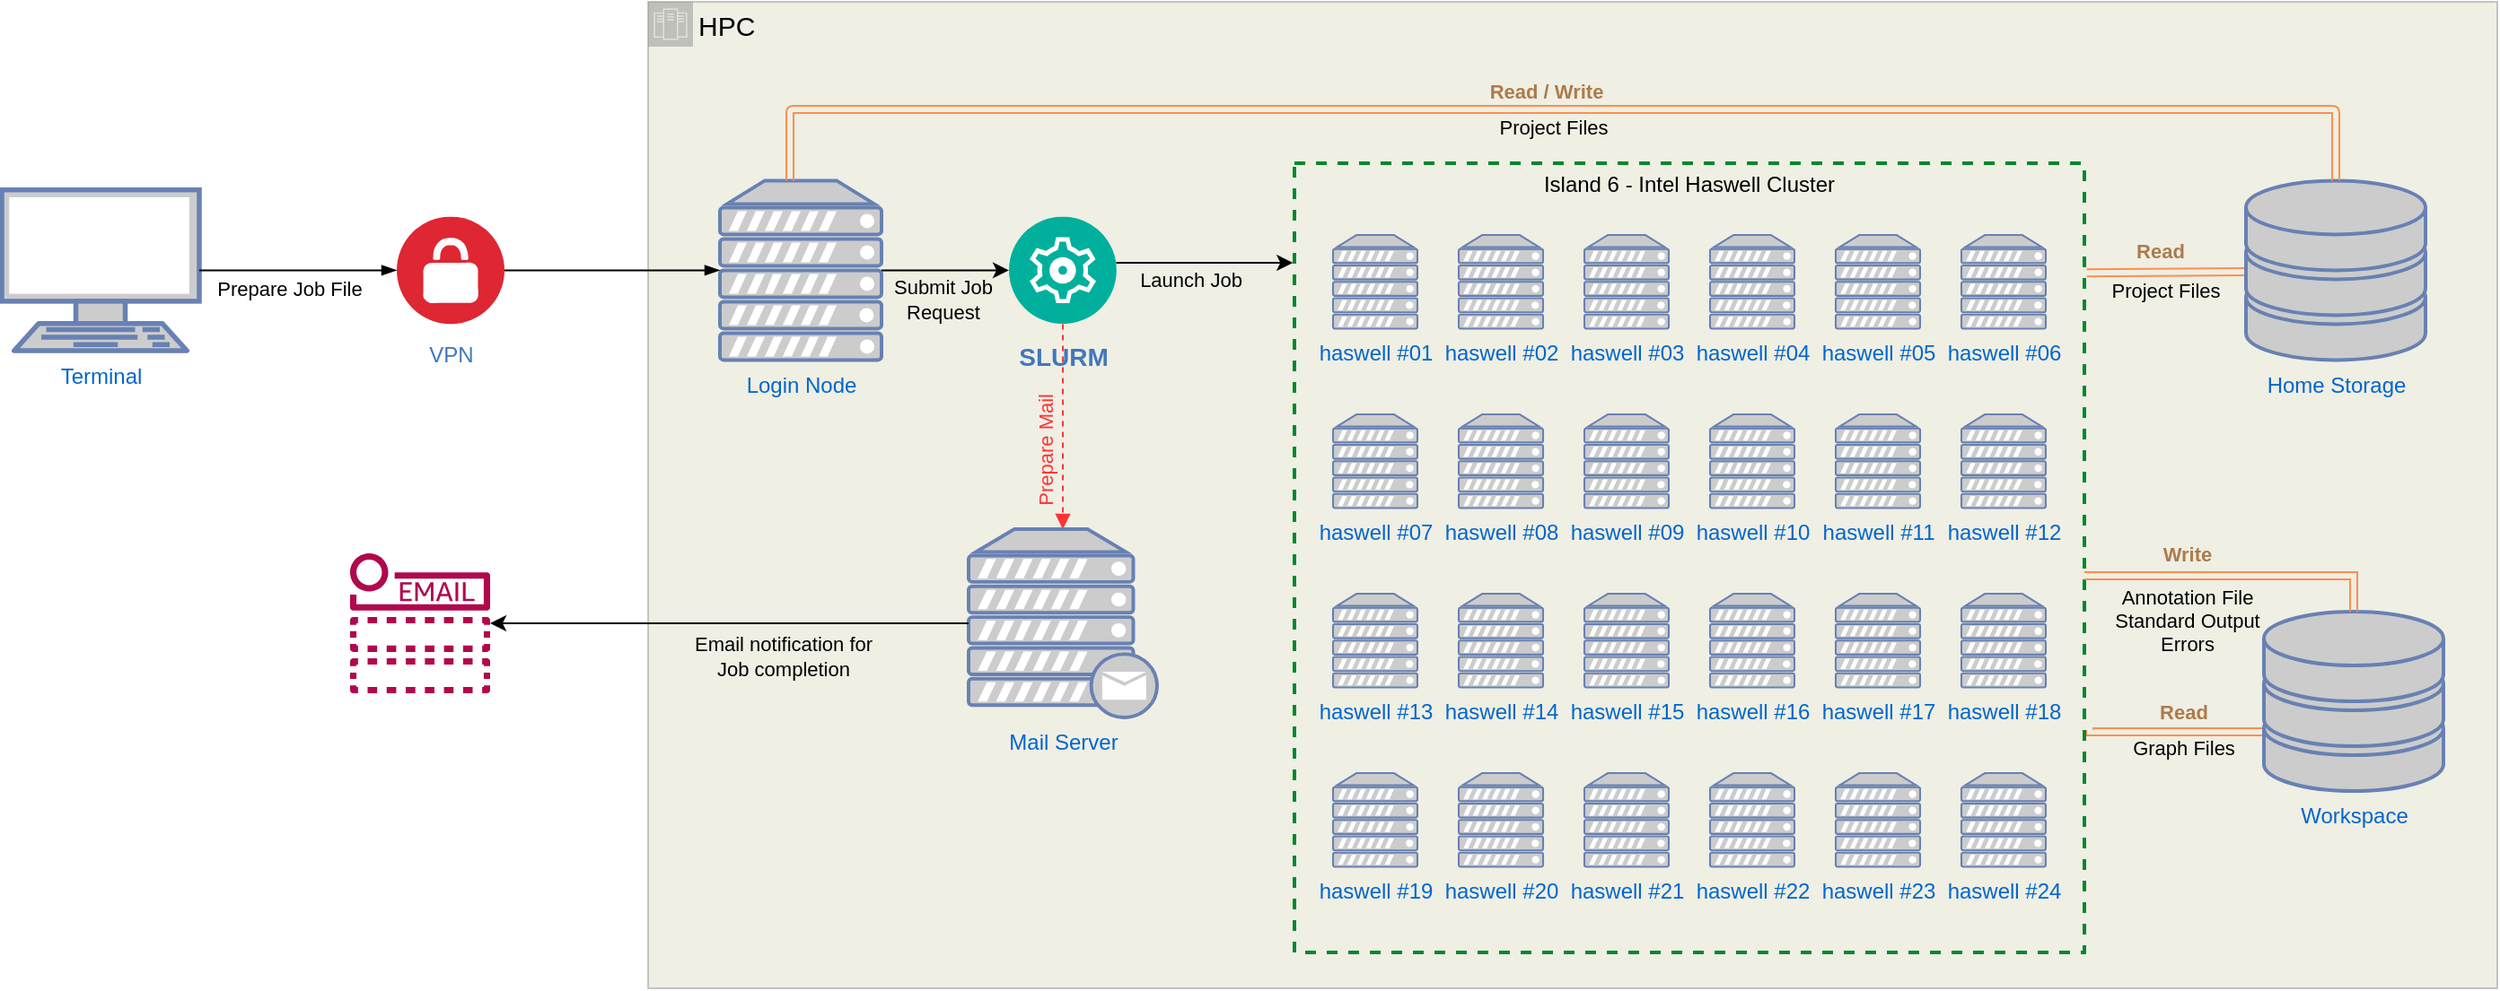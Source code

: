 <mxfile version="21.6.8" type="device">
  <diagram name="Page-1" id="ip5mfq6mZ9e08EdxUCp0">
    <mxGraphModel dx="1434" dy="838" grid="1" gridSize="10" guides="1" tooltips="1" connect="1" arrows="1" fold="1" page="1" pageScale="1" pageWidth="827" pageHeight="1169" math="0" shadow="0">
      <root>
        <mxCell id="0" />
        <mxCell id="1" parent="0" />
        <mxCell id="GM6LKakHsOpX3G1ed7Ud-50" value="&lt;font style=&quot;font-size: 15px;&quot;&gt;HPC&lt;/font&gt;" style="shape=mxgraph.ibm.box;prType=zone;fontStyle=0;verticalAlign=top;align=left;spacingLeft=32;spacingTop=4;fillColor=#DFE0CA;rounded=0;whiteSpace=wrap;html=1;strokeColor=#919191;strokeWidth=1;dashed=0;container=1;spacing=-4;collapsible=0;expand=0;recursiveResize=0;opacity=50;" parent="1" vertex="1">
          <mxGeometry x="460" y="80" width="1030" height="550" as="geometry" />
        </mxCell>
        <mxCell id="GM6LKakHsOpX3G1ed7Ud-171" style="edgeStyle=elbowEdgeStyle;rounded=0;orthogonalLoop=1;jettySize=auto;html=1;exitX=1.007;exitY=0.75;exitDx=0;exitDy=0;entryX=0;entryY=0.86;entryDx=0;entryDy=0;entryPerimeter=0;elbow=vertical;shape=link;strokeColor=#FF8E4D;exitPerimeter=0;" parent="GM6LKakHsOpX3G1ed7Ud-50" edge="1">
          <mxGeometry relative="1" as="geometry">
            <mxPoint x="803.08" y="406" as="sourcePoint" />
            <mxPoint x="900" y="407.6" as="targetPoint" />
          </mxGeometry>
        </mxCell>
        <mxCell id="GM6LKakHsOpX3G1ed7Ud-174" value="Read" style="edgeLabel;html=1;align=center;verticalAlign=middle;resizable=0;points=[];labelBackgroundColor=none;fontColor=#AD7B4C;fontStyle=1" parent="GM6LKakHsOpX3G1ed7Ud-171" vertex="1" connectable="0">
          <mxGeometry x="0.338" y="1" relative="1" as="geometry">
            <mxPoint x="-13" y="-10" as="offset" />
          </mxGeometry>
        </mxCell>
        <mxCell id="GM6LKakHsOpX3G1ed7Ud-176" value="Graph Files" style="edgeLabel;html=1;align=center;verticalAlign=middle;resizable=0;points=[];labelBackgroundColor=none;" parent="GM6LKakHsOpX3G1ed7Ud-171" vertex="1" connectable="0">
          <mxGeometry x="0.101" y="-3" relative="1" as="geometry">
            <mxPoint x="-1" y="6" as="offset" />
          </mxGeometry>
        </mxCell>
        <mxCell id="GM6LKakHsOpX3G1ed7Ud-72" value="Island 6 - Intel Haswell Cluster" style="fontStyle=0;verticalAlign=top;align=center;spacingTop=-2;fillColor=none;rounded=0;whiteSpace=wrap;html=1;strokeColor=#00882B;strokeWidth=2;dashed=1;container=1;collapsible=0;expand=0;recursiveResize=0;" parent="GM6LKakHsOpX3G1ed7Ud-50" vertex="1">
          <mxGeometry x="360" y="90" width="440" height="440" as="geometry" />
        </mxCell>
        <mxCell id="GM6LKakHsOpX3G1ed7Ud-4" value="haswell #01" style="fontColor=#0066CC;verticalAlign=top;verticalLabelPosition=bottom;labelPosition=center;align=center;html=1;outlineConnect=0;fillColor=#CCCCCC;strokeColor=#6881B3;gradientColor=none;gradientDirection=north;strokeWidth=2;shape=mxgraph.networks.server;" parent="GM6LKakHsOpX3G1ed7Ud-72" vertex="1">
          <mxGeometry x="21.5" y="40" width="47" height="52.23" as="geometry" />
        </mxCell>
        <mxCell id="GM6LKakHsOpX3G1ed7Ud-148" value="haswell #02" style="fontColor=#0066CC;verticalAlign=top;verticalLabelPosition=bottom;labelPosition=center;align=center;html=1;outlineConnect=0;fillColor=#CCCCCC;strokeColor=#6881B3;gradientColor=none;gradientDirection=north;strokeWidth=2;shape=mxgraph.networks.server;" parent="GM6LKakHsOpX3G1ed7Ud-72" vertex="1">
          <mxGeometry x="91.5" y="40" width="47" height="52.23" as="geometry" />
        </mxCell>
        <mxCell id="GM6LKakHsOpX3G1ed7Ud-149" value="haswell #03" style="fontColor=#0066CC;verticalAlign=top;verticalLabelPosition=bottom;labelPosition=center;align=center;html=1;outlineConnect=0;fillColor=#CCCCCC;strokeColor=#6881B3;gradientColor=none;gradientDirection=north;strokeWidth=2;shape=mxgraph.networks.server;" parent="GM6LKakHsOpX3G1ed7Ud-72" vertex="1">
          <mxGeometry x="161.5" y="40" width="47" height="52.23" as="geometry" />
        </mxCell>
        <mxCell id="GM6LKakHsOpX3G1ed7Ud-150" value="haswell #04" style="fontColor=#0066CC;verticalAlign=top;verticalLabelPosition=bottom;labelPosition=center;align=center;html=1;outlineConnect=0;fillColor=#CCCCCC;strokeColor=#6881B3;gradientColor=none;gradientDirection=north;strokeWidth=2;shape=mxgraph.networks.server;" parent="GM6LKakHsOpX3G1ed7Ud-72" vertex="1">
          <mxGeometry x="231.5" y="40" width="47" height="52.23" as="geometry" />
        </mxCell>
        <mxCell id="GM6LKakHsOpX3G1ed7Ud-151" value="haswell #05" style="fontColor=#0066CC;verticalAlign=top;verticalLabelPosition=bottom;labelPosition=center;align=center;html=1;outlineConnect=0;fillColor=#CCCCCC;strokeColor=#6881B3;gradientColor=none;gradientDirection=north;strokeWidth=2;shape=mxgraph.networks.server;" parent="GM6LKakHsOpX3G1ed7Ud-72" vertex="1">
          <mxGeometry x="301.5" y="40" width="47" height="52.23" as="geometry" />
        </mxCell>
        <mxCell id="GM6LKakHsOpX3G1ed7Ud-152" value="haswell #06" style="fontColor=#0066CC;verticalAlign=top;verticalLabelPosition=bottom;labelPosition=center;align=center;html=1;outlineConnect=0;fillColor=#CCCCCC;strokeColor=#6881B3;gradientColor=none;gradientDirection=north;strokeWidth=2;shape=mxgraph.networks.server;" parent="GM6LKakHsOpX3G1ed7Ud-72" vertex="1">
          <mxGeometry x="371.5" y="40" width="47" height="52.23" as="geometry" />
        </mxCell>
        <mxCell id="GM6LKakHsOpX3G1ed7Ud-153" value="haswell #07" style="fontColor=#0066CC;verticalAlign=top;verticalLabelPosition=bottom;labelPosition=center;align=center;html=1;outlineConnect=0;fillColor=#CCCCCC;strokeColor=#6881B3;gradientColor=none;gradientDirection=north;strokeWidth=2;shape=mxgraph.networks.server;" parent="GM6LKakHsOpX3G1ed7Ud-72" vertex="1">
          <mxGeometry x="21.5" y="140" width="47" height="52.23" as="geometry" />
        </mxCell>
        <mxCell id="GM6LKakHsOpX3G1ed7Ud-154" value="haswell #08" style="fontColor=#0066CC;verticalAlign=top;verticalLabelPosition=bottom;labelPosition=center;align=center;html=1;outlineConnect=0;fillColor=#CCCCCC;strokeColor=#6881B3;gradientColor=none;gradientDirection=north;strokeWidth=2;shape=mxgraph.networks.server;" parent="GM6LKakHsOpX3G1ed7Ud-72" vertex="1">
          <mxGeometry x="91.5" y="140" width="47" height="52.23" as="geometry" />
        </mxCell>
        <mxCell id="GM6LKakHsOpX3G1ed7Ud-155" value="haswell #09" style="fontColor=#0066CC;verticalAlign=top;verticalLabelPosition=bottom;labelPosition=center;align=center;html=1;outlineConnect=0;fillColor=#CCCCCC;strokeColor=#6881B3;gradientColor=none;gradientDirection=north;strokeWidth=2;shape=mxgraph.networks.server;" parent="GM6LKakHsOpX3G1ed7Ud-72" vertex="1">
          <mxGeometry x="161.5" y="140" width="47" height="52.23" as="geometry" />
        </mxCell>
        <mxCell id="GM6LKakHsOpX3G1ed7Ud-156" value="haswell #10" style="fontColor=#0066CC;verticalAlign=top;verticalLabelPosition=bottom;labelPosition=center;align=center;html=1;outlineConnect=0;fillColor=#CCCCCC;strokeColor=#6881B3;gradientColor=none;gradientDirection=north;strokeWidth=2;shape=mxgraph.networks.server;" parent="GM6LKakHsOpX3G1ed7Ud-72" vertex="1">
          <mxGeometry x="231.5" y="140" width="47" height="52.23" as="geometry" />
        </mxCell>
        <mxCell id="GM6LKakHsOpX3G1ed7Ud-157" value="haswell #11" style="fontColor=#0066CC;verticalAlign=top;verticalLabelPosition=bottom;labelPosition=center;align=center;html=1;outlineConnect=0;fillColor=#CCCCCC;strokeColor=#6881B3;gradientColor=none;gradientDirection=north;strokeWidth=2;shape=mxgraph.networks.server;" parent="GM6LKakHsOpX3G1ed7Ud-72" vertex="1">
          <mxGeometry x="301.5" y="140" width="47" height="52.23" as="geometry" />
        </mxCell>
        <mxCell id="GM6LKakHsOpX3G1ed7Ud-158" value="haswell #12" style="fontColor=#0066CC;verticalAlign=top;verticalLabelPosition=bottom;labelPosition=center;align=center;html=1;outlineConnect=0;fillColor=#CCCCCC;strokeColor=#6881B3;gradientColor=none;gradientDirection=north;strokeWidth=2;shape=mxgraph.networks.server;" parent="GM6LKakHsOpX3G1ed7Ud-72" vertex="1">
          <mxGeometry x="371.5" y="140" width="47" height="52.23" as="geometry" />
        </mxCell>
        <mxCell id="GM6LKakHsOpX3G1ed7Ud-159" value="haswell #13" style="fontColor=#0066CC;verticalAlign=top;verticalLabelPosition=bottom;labelPosition=center;align=center;html=1;outlineConnect=0;fillColor=#CCCCCC;strokeColor=#6881B3;gradientColor=none;gradientDirection=north;strokeWidth=2;shape=mxgraph.networks.server;" parent="GM6LKakHsOpX3G1ed7Ud-72" vertex="1">
          <mxGeometry x="21.5" y="240" width="47" height="52.23" as="geometry" />
        </mxCell>
        <mxCell id="GM6LKakHsOpX3G1ed7Ud-160" value="haswell #14" style="fontColor=#0066CC;verticalAlign=top;verticalLabelPosition=bottom;labelPosition=center;align=center;html=1;outlineConnect=0;fillColor=#CCCCCC;strokeColor=#6881B3;gradientColor=none;gradientDirection=north;strokeWidth=2;shape=mxgraph.networks.server;" parent="GM6LKakHsOpX3G1ed7Ud-72" vertex="1">
          <mxGeometry x="91.5" y="240" width="47" height="52.23" as="geometry" />
        </mxCell>
        <mxCell id="GM6LKakHsOpX3G1ed7Ud-161" value="haswell #15" style="fontColor=#0066CC;verticalAlign=top;verticalLabelPosition=bottom;labelPosition=center;align=center;html=1;outlineConnect=0;fillColor=#CCCCCC;strokeColor=#6881B3;gradientColor=none;gradientDirection=north;strokeWidth=2;shape=mxgraph.networks.server;" parent="GM6LKakHsOpX3G1ed7Ud-72" vertex="1">
          <mxGeometry x="161.5" y="240" width="47" height="52.23" as="geometry" />
        </mxCell>
        <mxCell id="GM6LKakHsOpX3G1ed7Ud-162" value="haswell #16" style="fontColor=#0066CC;verticalAlign=top;verticalLabelPosition=bottom;labelPosition=center;align=center;html=1;outlineConnect=0;fillColor=#CCCCCC;strokeColor=#6881B3;gradientColor=none;gradientDirection=north;strokeWidth=2;shape=mxgraph.networks.server;" parent="GM6LKakHsOpX3G1ed7Ud-72" vertex="1">
          <mxGeometry x="231.5" y="240" width="47" height="52.23" as="geometry" />
        </mxCell>
        <mxCell id="GM6LKakHsOpX3G1ed7Ud-163" value="haswell #17" style="fontColor=#0066CC;verticalAlign=top;verticalLabelPosition=bottom;labelPosition=center;align=center;html=1;outlineConnect=0;fillColor=#CCCCCC;strokeColor=#6881B3;gradientColor=none;gradientDirection=north;strokeWidth=2;shape=mxgraph.networks.server;" parent="GM6LKakHsOpX3G1ed7Ud-72" vertex="1">
          <mxGeometry x="301.5" y="240" width="47" height="52.23" as="geometry" />
        </mxCell>
        <mxCell id="GM6LKakHsOpX3G1ed7Ud-164" value="haswell #18" style="fontColor=#0066CC;verticalAlign=top;verticalLabelPosition=bottom;labelPosition=center;align=center;html=1;outlineConnect=0;fillColor=#CCCCCC;strokeColor=#6881B3;gradientColor=none;gradientDirection=north;strokeWidth=2;shape=mxgraph.networks.server;" parent="GM6LKakHsOpX3G1ed7Ud-72" vertex="1">
          <mxGeometry x="371.5" y="240" width="47" height="52.23" as="geometry" />
        </mxCell>
        <mxCell id="GM6LKakHsOpX3G1ed7Ud-165" value="haswell #19" style="fontColor=#0066CC;verticalAlign=top;verticalLabelPosition=bottom;labelPosition=center;align=center;html=1;outlineConnect=0;fillColor=#CCCCCC;strokeColor=#6881B3;gradientColor=none;gradientDirection=north;strokeWidth=2;shape=mxgraph.networks.server;" parent="GM6LKakHsOpX3G1ed7Ud-72" vertex="1">
          <mxGeometry x="21.5" y="340" width="47" height="52.23" as="geometry" />
        </mxCell>
        <mxCell id="GM6LKakHsOpX3G1ed7Ud-166" value="haswell #20" style="fontColor=#0066CC;verticalAlign=top;verticalLabelPosition=bottom;labelPosition=center;align=center;html=1;outlineConnect=0;fillColor=#CCCCCC;strokeColor=#6881B3;gradientColor=none;gradientDirection=north;strokeWidth=2;shape=mxgraph.networks.server;" parent="GM6LKakHsOpX3G1ed7Ud-72" vertex="1">
          <mxGeometry x="91.5" y="340" width="47" height="52.23" as="geometry" />
        </mxCell>
        <mxCell id="GM6LKakHsOpX3G1ed7Ud-167" value="haswell #21" style="fontColor=#0066CC;verticalAlign=top;verticalLabelPosition=bottom;labelPosition=center;align=center;html=1;outlineConnect=0;fillColor=#CCCCCC;strokeColor=#6881B3;gradientColor=none;gradientDirection=north;strokeWidth=2;shape=mxgraph.networks.server;" parent="GM6LKakHsOpX3G1ed7Ud-72" vertex="1">
          <mxGeometry x="161.5" y="340" width="47" height="52.23" as="geometry" />
        </mxCell>
        <mxCell id="GM6LKakHsOpX3G1ed7Ud-168" value="haswell #22" style="fontColor=#0066CC;verticalAlign=top;verticalLabelPosition=bottom;labelPosition=center;align=center;html=1;outlineConnect=0;fillColor=#CCCCCC;strokeColor=#6881B3;gradientColor=none;gradientDirection=north;strokeWidth=2;shape=mxgraph.networks.server;" parent="GM6LKakHsOpX3G1ed7Ud-72" vertex="1">
          <mxGeometry x="231.5" y="340" width="47" height="52.23" as="geometry" />
        </mxCell>
        <mxCell id="GM6LKakHsOpX3G1ed7Ud-169" value="haswell #23" style="fontColor=#0066CC;verticalAlign=top;verticalLabelPosition=bottom;labelPosition=center;align=center;html=1;outlineConnect=0;fillColor=#CCCCCC;strokeColor=#6881B3;gradientColor=none;gradientDirection=north;strokeWidth=2;shape=mxgraph.networks.server;" parent="GM6LKakHsOpX3G1ed7Ud-72" vertex="1">
          <mxGeometry x="301.5" y="340" width="47" height="52.23" as="geometry" />
        </mxCell>
        <mxCell id="GM6LKakHsOpX3G1ed7Ud-170" value="haswell #24" style="fontColor=#0066CC;verticalAlign=top;verticalLabelPosition=bottom;labelPosition=center;align=center;html=1;outlineConnect=0;fillColor=#CCCCCC;strokeColor=#6881B3;gradientColor=none;gradientDirection=north;strokeWidth=2;shape=mxgraph.networks.server;" parent="GM6LKakHsOpX3G1ed7Ud-72" vertex="1">
          <mxGeometry x="371.5" y="340" width="47" height="52.23" as="geometry" />
        </mxCell>
        <mxCell id="GM6LKakHsOpX3G1ed7Ud-53" style="edgeStyle=elbowEdgeStyle;rounded=0;orthogonalLoop=1;jettySize=auto;html=1;entryX=-0.002;entryY=0.126;entryDx=0;entryDy=0;entryPerimeter=0;elbow=vertical;" parent="GM6LKakHsOpX3G1ed7Ud-50" source="GM6LKakHsOpX3G1ed7Ud-46" target="GM6LKakHsOpX3G1ed7Ud-72" edge="1">
          <mxGeometry relative="1" as="geometry" />
        </mxCell>
        <mxCell id="GM6LKakHsOpX3G1ed7Ud-58" value="Launch Job" style="edgeLabel;html=1;align=center;verticalAlign=middle;resizable=0;points=[];labelBackgroundColor=none;" parent="GM6LKakHsOpX3G1ed7Ud-53" vertex="1" connectable="0">
          <mxGeometry x="-0.229" y="-3" relative="1" as="geometry">
            <mxPoint x="3" y="6" as="offset" />
          </mxGeometry>
        </mxCell>
        <mxCell id="GM6LKakHsOpX3G1ed7Ud-56" style="edgeStyle=orthogonalEdgeStyle;rounded=0;orthogonalLoop=1;jettySize=auto;html=1;labelBackgroundColor=#73FFB4;dashed=1;strokeColor=#FF3333;startArrow=none;startFill=0;endArrow=block;endFill=1;" parent="GM6LKakHsOpX3G1ed7Ud-50" source="GM6LKakHsOpX3G1ed7Ud-46" target="GM6LKakHsOpX3G1ed7Ud-15" edge="1">
          <mxGeometry relative="1" as="geometry" />
        </mxCell>
        <mxCell id="GM6LKakHsOpX3G1ed7Ud-70" value="Prepare Mail" style="edgeLabel;html=1;align=center;verticalAlign=middle;resizable=0;points=[];labelBackgroundColor=none;rotation=-90;fontColor=#FF3333;" parent="GM6LKakHsOpX3G1ed7Ud-56" vertex="1" connectable="0">
          <mxGeometry x="0.371" y="-2" relative="1" as="geometry">
            <mxPoint x="-8" y="-8" as="offset" />
          </mxGeometry>
        </mxCell>
        <mxCell id="GM6LKakHsOpX3G1ed7Ud-46" value="&lt;span style=&quot;&quot;&gt;&lt;b&gt;&lt;font style=&quot;font-size: 14px;&quot;&gt;SLURM&lt;/font&gt;&lt;/b&gt;&lt;/span&gt;" style="image;aspect=fixed;perimeter=ellipsePerimeter;html=1;align=center;shadow=0;dashed=0;fontColor=#4277BB;labelBackgroundColor=none;fontSize=12;spacingTop=3;image=img/lib/ibm/management/management.svg;labelBorderColor=none;imageBackground=none;" parent="GM6LKakHsOpX3G1ed7Ud-50" vertex="1">
          <mxGeometry x="201" y="119.69" width="60" height="60" as="geometry" />
        </mxCell>
        <mxCell id="GM6LKakHsOpX3G1ed7Ud-15" value="Mail Server" style="fontColor=#0066CC;verticalAlign=top;verticalLabelPosition=bottom;labelPosition=center;align=center;html=1;outlineConnect=0;fillColor=#CCCCCC;strokeColor=#6881B3;gradientColor=none;gradientDirection=north;strokeWidth=2;shape=mxgraph.networks.mail_server;" parent="GM6LKakHsOpX3G1ed7Ud-50" vertex="1">
          <mxGeometry x="178.5" y="294" width="105" height="105" as="geometry" />
        </mxCell>
        <mxCell id="GM6LKakHsOpX3G1ed7Ud-13" value="Login Node" style="fontColor=#0066CC;verticalAlign=top;verticalLabelPosition=bottom;labelPosition=center;align=center;html=1;outlineConnect=0;fillColor=#CCCCCC;strokeColor=#6881B3;gradientColor=none;gradientDirection=north;strokeWidth=2;shape=mxgraph.networks.server;" parent="GM6LKakHsOpX3G1ed7Ud-50" vertex="1">
          <mxGeometry x="40" y="99.69" width="90" height="100" as="geometry" />
        </mxCell>
        <mxCell id="GM6LKakHsOpX3G1ed7Ud-52" style="edgeStyle=orthogonalEdgeStyle;rounded=0;orthogonalLoop=1;jettySize=auto;html=1;" parent="GM6LKakHsOpX3G1ed7Ud-50" source="GM6LKakHsOpX3G1ed7Ud-13" target="GM6LKakHsOpX3G1ed7Ud-46" edge="1">
          <mxGeometry relative="1" as="geometry" />
        </mxCell>
        <mxCell id="GM6LKakHsOpX3G1ed7Ud-59" value="Submit Job&lt;br&gt;Request" style="edgeLabel;html=1;align=center;verticalAlign=middle;resizable=0;points=[];labelBackgroundColor=none;" parent="GM6LKakHsOpX3G1ed7Ud-52" vertex="1" connectable="0">
          <mxGeometry x="-0.187" y="1" relative="1" as="geometry">
            <mxPoint x="5" y="17" as="offset" />
          </mxGeometry>
        </mxCell>
        <mxCell id="GM6LKakHsOpX3G1ed7Ud-62" value="Read" style="edgeLabel;html=1;align=center;verticalAlign=middle;resizable=0;points=[];labelBackgroundColor=none;fontColor=#AD7B4C;fontStyle=1" parent="GM6LKakHsOpX3G1ed7Ud-50" vertex="1" connectable="0">
          <mxGeometry x="844.995" y="140.002" as="geometry">
            <mxPoint x="-3" y="-1" as="offset" />
          </mxGeometry>
        </mxCell>
        <mxCell id="GM6LKakHsOpX3G1ed7Ud-67" value="Project Files" style="edgeLabel;html=1;align=center;verticalAlign=middle;resizable=0;points=[];fontColor=default;labelBackgroundColor=none;" parent="GM6LKakHsOpX3G1ed7Ud-50" vertex="1" connectable="0">
          <mxGeometry x="844.998" y="161.002" as="geometry" />
        </mxCell>
        <mxCell id="GM6LKakHsOpX3G1ed7Ud-37" style="edgeStyle=elbowEdgeStyle;rounded=0;orthogonalLoop=1;jettySize=auto;html=1;strokeColor=#FF8E4D;shape=link;exitX=1.003;exitY=0.139;exitDx=0;exitDy=0;exitPerimeter=0;elbow=vertical;" parent="GM6LKakHsOpX3G1ed7Ud-50" source="GM6LKakHsOpX3G1ed7Ud-72" edge="1">
          <mxGeometry relative="1" as="geometry">
            <mxPoint x="770.88" y="150.24" as="sourcePoint" />
            <mxPoint x="889.12" y="149.999" as="targetPoint" />
          </mxGeometry>
        </mxCell>
        <mxCell id="GM6LKakHsOpX3G1ed7Ud-63" value="Workspace" style="fontColor=#0066CC;verticalAlign=top;verticalLabelPosition=bottom;labelPosition=center;align=center;html=1;outlineConnect=0;fillColor=#CCCCCC;strokeColor=#6881B3;gradientColor=none;gradientDirection=north;strokeWidth=2;shape=mxgraph.networks.storage;" parent="GM6LKakHsOpX3G1ed7Ud-50" vertex="1">
          <mxGeometry x="900" y="340" width="100" height="100" as="geometry" />
        </mxCell>
        <mxCell id="GM6LKakHsOpX3G1ed7Ud-64" style="edgeStyle=elbowEdgeStyle;rounded=0;orthogonalLoop=1;jettySize=auto;html=1;shape=link;strokeColor=#FF8E4D;elbow=vertical;entryX=0.5;entryY=0;entryDx=0;entryDy=0;entryPerimeter=0;" parent="GM6LKakHsOpX3G1ed7Ud-50" source="GM6LKakHsOpX3G1ed7Ud-72" target="GM6LKakHsOpX3G1ed7Ud-63" edge="1">
          <mxGeometry relative="1" as="geometry">
            <mxPoint x="772" y="320" as="sourcePoint" />
            <Array as="points">
              <mxPoint x="860" y="320" />
            </Array>
          </mxGeometry>
        </mxCell>
        <mxCell id="GM6LKakHsOpX3G1ed7Ud-65" value="&lt;font color=&quot;#ad7b4c&quot;&gt;Write&lt;/font&gt;" style="edgeLabel;html=1;align=center;verticalAlign=middle;resizable=0;points=[];labelBackgroundColor=none;fontStyle=1" parent="GM6LKakHsOpX3G1ed7Ud-64" vertex="1" connectable="0">
          <mxGeometry x="0.31" y="4" relative="1" as="geometry">
            <mxPoint x="-55" y="-8" as="offset" />
          </mxGeometry>
        </mxCell>
        <mxCell id="GM6LKakHsOpX3G1ed7Ud-68" value="Annotation File&lt;br&gt;Standard Output&lt;br&gt;Errors" style="edgeLabel;html=1;align=center;verticalAlign=middle;resizable=0;points=[];labelBackgroundColor=none;" parent="GM6LKakHsOpX3G1ed7Ud-64" vertex="1" connectable="0">
          <mxGeometry x="0.065" y="1" relative="1" as="geometry">
            <mxPoint x="-34" y="26" as="offset" />
          </mxGeometry>
        </mxCell>
        <mxCell id="GM6LKakHsOpX3G1ed7Ud-41" style="edgeStyle=orthogonalEdgeStyle;rounded=0;orthogonalLoop=1;jettySize=auto;html=1;strokeWidth=1;endArrow=blockThin;endFill=1;shadow=0;exitX=1;exitY=0.5;exitDx=0;exitDy=0;" parent="1" source="GM6LKakHsOpX3G1ed7Ud-47" target="GM6LKakHsOpX3G1ed7Ud-13" edge="1">
          <mxGeometry relative="1" as="geometry">
            <mxPoint x="359" y="180" as="sourcePoint" />
            <mxPoint x="484.8" y="179.7" as="targetPoint" />
          </mxGeometry>
        </mxCell>
        <mxCell id="GM6LKakHsOpX3G1ed7Ud-1" value="Terminal" style="fontColor=#0066CC;verticalAlign=top;verticalLabelPosition=bottom;labelPosition=center;align=center;html=1;outlineConnect=0;fillColor=#CCCCCC;strokeColor=#6881B3;gradientColor=none;gradientDirection=north;strokeWidth=2;shape=mxgraph.networks.terminal;" parent="1" vertex="1">
          <mxGeometry x="100" y="184.85" width="110" height="89.69" as="geometry" />
        </mxCell>
        <mxCell id="GM6LKakHsOpX3G1ed7Ud-43" value="" style="rounded=0;orthogonalLoop=1;jettySize=auto;html=1;strokeWidth=1;endArrow=blockThin;endFill=1;shadow=0;edgeStyle=elbowEdgeStyle;elbow=horizontal;" parent="1" source="GM6LKakHsOpX3G1ed7Ud-1" target="GM6LKakHsOpX3G1ed7Ud-47" edge="1">
          <mxGeometry relative="1" as="geometry">
            <mxPoint x="130" y="177" as="sourcePoint" />
            <mxPoint x="279" y="180" as="targetPoint" />
          </mxGeometry>
        </mxCell>
        <mxCell id="GM6LKakHsOpX3G1ed7Ud-71" value="Prepare Job File" style="edgeLabel;html=1;align=center;verticalAlign=middle;resizable=0;points=[];" parent="GM6LKakHsOpX3G1ed7Ud-43" vertex="1" connectable="0">
          <mxGeometry x="0.25" y="1" relative="1" as="geometry">
            <mxPoint x="-19" y="11" as="offset" />
          </mxGeometry>
        </mxCell>
        <mxCell id="GM6LKakHsOpX3G1ed7Ud-47" value="VPN" style="image;aspect=fixed;perimeter=ellipsePerimeter;html=1;align=center;shadow=0;dashed=0;fontColor=#4277BB;labelBackgroundColor=default;fontSize=12;spacingTop=3;image=img/lib/ibm/security/vpn.svg;" parent="1" vertex="1">
          <mxGeometry x="320" y="199.69" width="60" height="60" as="geometry" />
        </mxCell>
        <mxCell id="GM6LKakHsOpX3G1ed7Ud-45" value="" style="sketch=0;outlineConnect=0;fontColor=#232F3E;gradientColor=none;fillColor=#B0084D;strokeColor=none;dashed=0;verticalLabelPosition=bottom;verticalAlign=top;align=center;html=1;fontSize=12;fontStyle=0;aspect=fixed;pointerEvents=1;shape=mxgraph.aws4.email_notification;" parent="1" vertex="1">
          <mxGeometry x="294" y="387.5" width="78" height="78" as="geometry" />
        </mxCell>
        <mxCell id="GM6LKakHsOpX3G1ed7Ud-57" style="edgeStyle=orthogonalEdgeStyle;rounded=0;orthogonalLoop=1;jettySize=auto;html=1;" parent="1" source="GM6LKakHsOpX3G1ed7Ud-15" target="GM6LKakHsOpX3G1ed7Ud-45" edge="1">
          <mxGeometry relative="1" as="geometry" />
        </mxCell>
        <mxCell id="GM6LKakHsOpX3G1ed7Ud-69" value="Email notification for &lt;br&gt;Job completion" style="edgeLabel;html=1;align=center;verticalAlign=middle;resizable=0;points=[];labelBackgroundColor=none;" parent="GM6LKakHsOpX3G1ed7Ud-57" vertex="1" connectable="0">
          <mxGeometry x="-0.072" y="-1" relative="1" as="geometry">
            <mxPoint x="20" y="19" as="offset" />
          </mxGeometry>
        </mxCell>
        <mxCell id="GM6LKakHsOpX3G1ed7Ud-6" value="Home Storage" style="fontColor=#0066CC;verticalAlign=top;verticalLabelPosition=bottom;labelPosition=center;align=center;html=1;outlineConnect=0;fillColor=#CCCCCC;strokeColor=#6881B3;gradientColor=none;gradientDirection=north;strokeWidth=2;shape=mxgraph.networks.storage;" parent="1" vertex="1">
          <mxGeometry x="1350" y="179.69" width="100" height="100" as="geometry" />
        </mxCell>
        <mxCell id="GM6LKakHsOpX3G1ed7Ud-36" style="edgeStyle=orthogonalEdgeStyle;orthogonalLoop=1;jettySize=auto;html=1;strokeColor=#FF8E4D;rounded=1;shape=link;entryX=0.5;entryY=0;entryDx=0;entryDy=0;entryPerimeter=0;" parent="1" source="GM6LKakHsOpX3G1ed7Ud-13" target="GM6LKakHsOpX3G1ed7Ud-6" edge="1">
          <mxGeometry relative="1" as="geometry">
            <Array as="points">
              <mxPoint x="539" y="140" />
              <mxPoint x="1400" y="140" />
            </Array>
          </mxGeometry>
        </mxCell>
        <mxCell id="GM6LKakHsOpX3G1ed7Ud-61" value="Read / Write" style="edgeLabel;html=1;align=center;verticalAlign=middle;resizable=0;points=[];labelBackgroundColor=none;fontColor=#AD7B4C;fontStyle=1" parent="GM6LKakHsOpX3G1ed7Ud-36" vertex="1" connectable="0">
          <mxGeometry x="0.079" relative="1" as="geometry">
            <mxPoint x="-47" y="-10" as="offset" />
          </mxGeometry>
        </mxCell>
        <mxCell id="GM6LKakHsOpX3G1ed7Ud-66" value="Project Files" style="edgeLabel;html=1;align=center;verticalAlign=middle;resizable=0;points=[];fontColor=default;labelBackgroundColor=none;" parent="GM6LKakHsOpX3G1ed7Ud-36" vertex="1" connectable="0">
          <mxGeometry x="-0.031" y="-2" relative="1" as="geometry">
            <mxPoint x="9" y="8" as="offset" />
          </mxGeometry>
        </mxCell>
      </root>
    </mxGraphModel>
  </diagram>
</mxfile>
